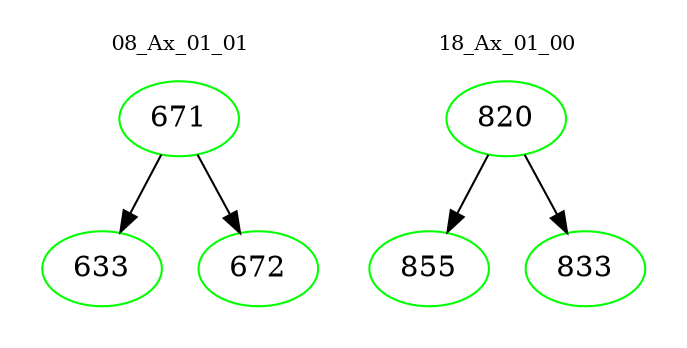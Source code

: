 digraph{
subgraph cluster_0 {
color = white
label = "08_Ax_01_01";
fontsize=10;
T0_671 [label="671", color="green"]
T0_671 -> T0_633 [color="black"]
T0_633 [label="633", color="green"]
T0_671 -> T0_672 [color="black"]
T0_672 [label="672", color="green"]
}
subgraph cluster_1 {
color = white
label = "18_Ax_01_00";
fontsize=10;
T1_820 [label="820", color="green"]
T1_820 -> T1_855 [color="black"]
T1_855 [label="855", color="green"]
T1_820 -> T1_833 [color="black"]
T1_833 [label="833", color="green"]
}
}
